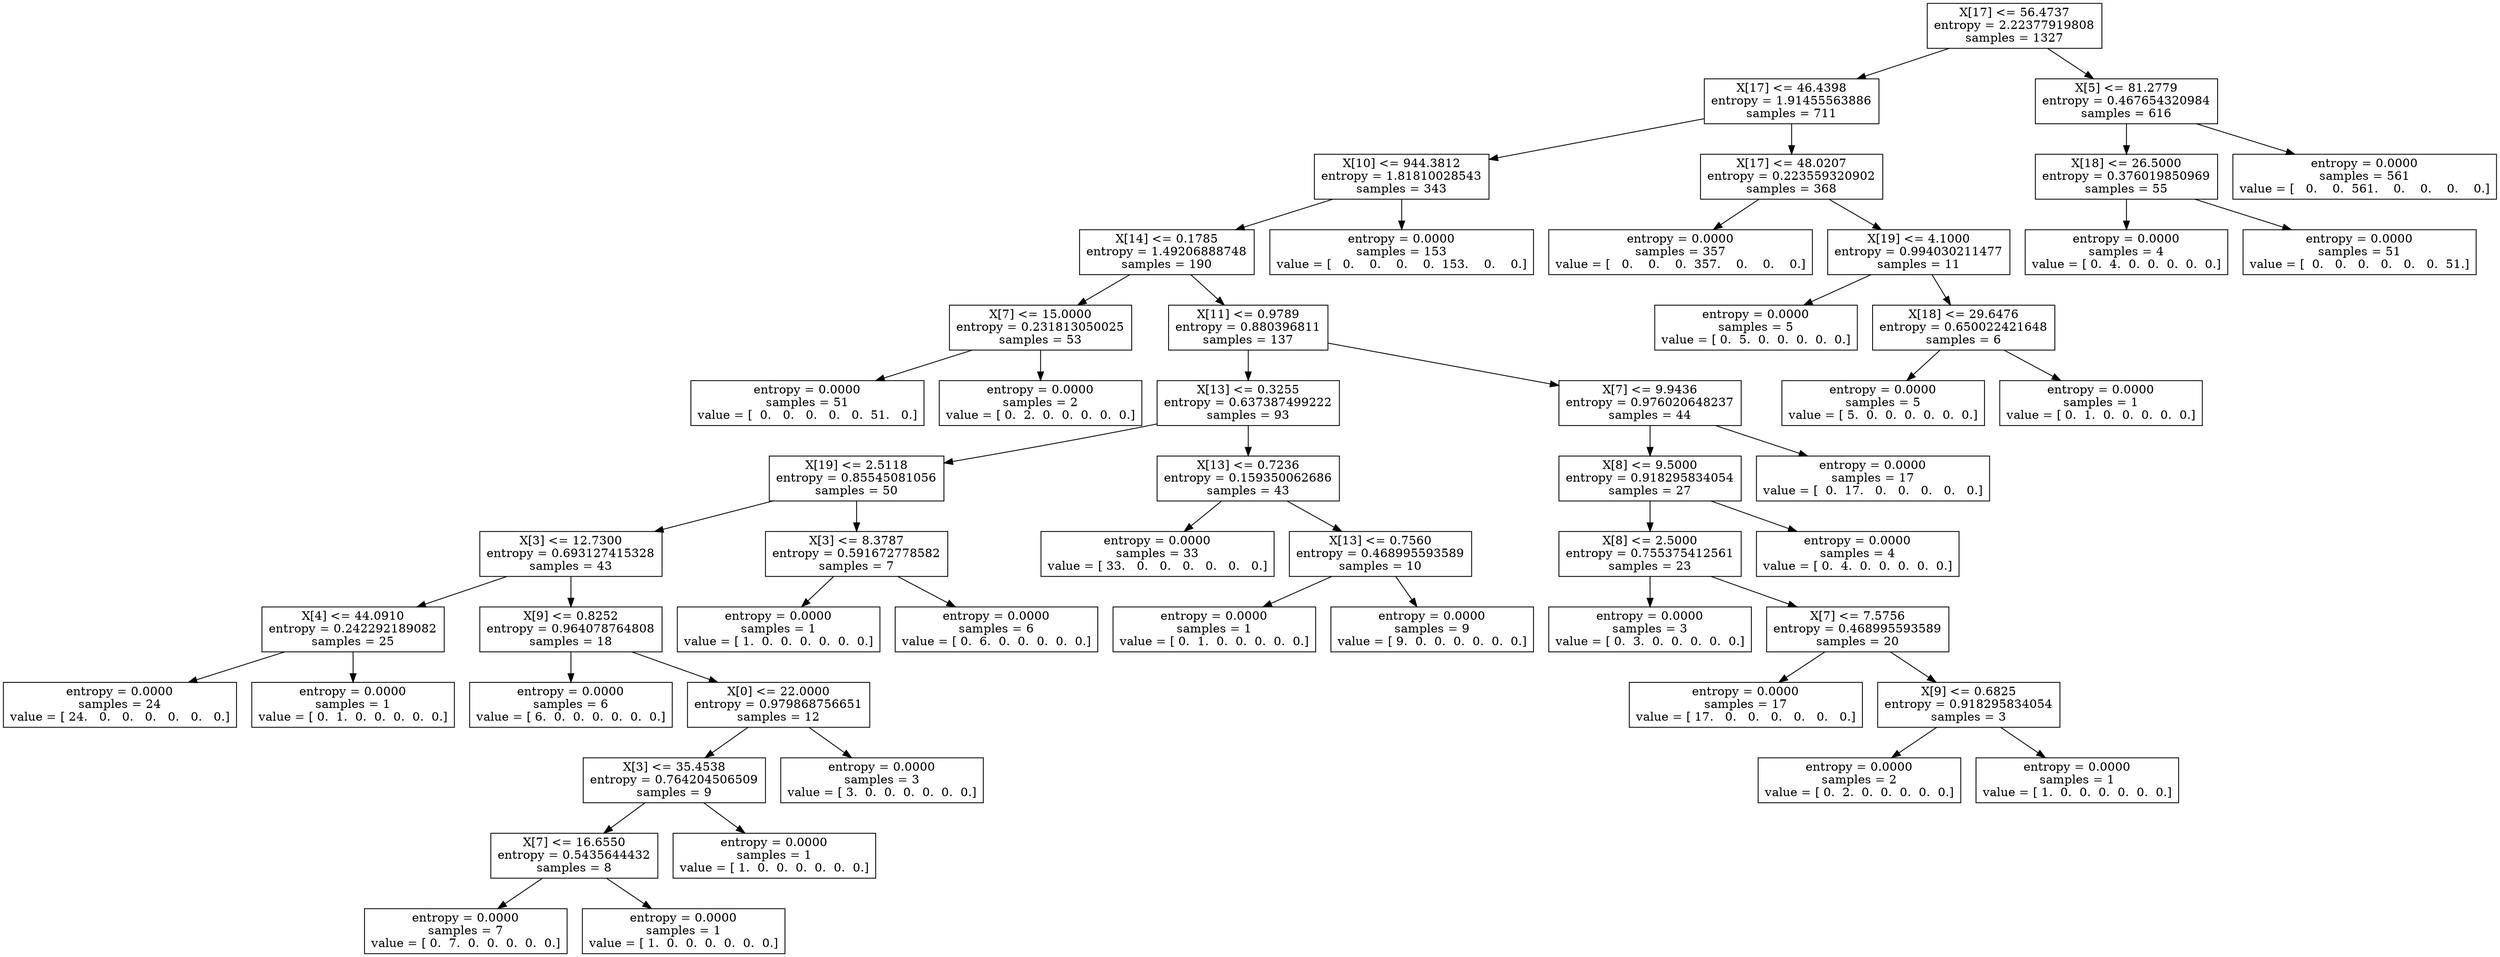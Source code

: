 digraph Tree {
0 [label="X[17] <= 56.4737\nentropy = 2.22377919808\nsamples = 1327", shape="box"] ;
1 [label="X[17] <= 46.4398\nentropy = 1.91455563886\nsamples = 711", shape="box"] ;
0 -> 1 ;
2 [label="X[10] <= 944.3812\nentropy = 1.81810028543\nsamples = 343", shape="box"] ;
1 -> 2 ;
3 [label="X[14] <= 0.1785\nentropy = 1.49206888748\nsamples = 190", shape="box"] ;
2 -> 3 ;
4 [label="X[7] <= 15.0000\nentropy = 0.231813050025\nsamples = 53", shape="box"] ;
3 -> 4 ;
5 [label="entropy = 0.0000\nsamples = 51\nvalue = [  0.   0.   0.   0.   0.  51.   0.]", shape="box"] ;
4 -> 5 ;
6 [label="entropy = 0.0000\nsamples = 2\nvalue = [ 0.  2.  0.  0.  0.  0.  0.]", shape="box"] ;
4 -> 6 ;
7 [label="X[11] <= 0.9789\nentropy = 0.880396811\nsamples = 137", shape="box"] ;
3 -> 7 ;
8 [label="X[13] <= 0.3255\nentropy = 0.637387499222\nsamples = 93", shape="box"] ;
7 -> 8 ;
9 [label="X[19] <= 2.5118\nentropy = 0.85545081056\nsamples = 50", shape="box"] ;
8 -> 9 ;
10 [label="X[3] <= 12.7300\nentropy = 0.693127415328\nsamples = 43", shape="box"] ;
9 -> 10 ;
11 [label="X[4] <= 44.0910\nentropy = 0.242292189082\nsamples = 25", shape="box"] ;
10 -> 11 ;
12 [label="entropy = 0.0000\nsamples = 24\nvalue = [ 24.   0.   0.   0.   0.   0.   0.]", shape="box"] ;
11 -> 12 ;
13 [label="entropy = 0.0000\nsamples = 1\nvalue = [ 0.  1.  0.  0.  0.  0.  0.]", shape="box"] ;
11 -> 13 ;
14 [label="X[9] <= 0.8252\nentropy = 0.964078764808\nsamples = 18", shape="box"] ;
10 -> 14 ;
15 [label="entropy = 0.0000\nsamples = 6\nvalue = [ 6.  0.  0.  0.  0.  0.  0.]", shape="box"] ;
14 -> 15 ;
16 [label="X[0] <= 22.0000\nentropy = 0.979868756651\nsamples = 12", shape="box"] ;
14 -> 16 ;
17 [label="X[3] <= 35.4538\nentropy = 0.764204506509\nsamples = 9", shape="box"] ;
16 -> 17 ;
18 [label="X[7] <= 16.6550\nentropy = 0.5435644432\nsamples = 8", shape="box"] ;
17 -> 18 ;
19 [label="entropy = 0.0000\nsamples = 7\nvalue = [ 0.  7.  0.  0.  0.  0.  0.]", shape="box"] ;
18 -> 19 ;
20 [label="entropy = 0.0000\nsamples = 1\nvalue = [ 1.  0.  0.  0.  0.  0.  0.]", shape="box"] ;
18 -> 20 ;
21 [label="entropy = 0.0000\nsamples = 1\nvalue = [ 1.  0.  0.  0.  0.  0.  0.]", shape="box"] ;
17 -> 21 ;
22 [label="entropy = 0.0000\nsamples = 3\nvalue = [ 3.  0.  0.  0.  0.  0.  0.]", shape="box"] ;
16 -> 22 ;
23 [label="X[3] <= 8.3787\nentropy = 0.591672778582\nsamples = 7", shape="box"] ;
9 -> 23 ;
24 [label="entropy = 0.0000\nsamples = 1\nvalue = [ 1.  0.  0.  0.  0.  0.  0.]", shape="box"] ;
23 -> 24 ;
25 [label="entropy = 0.0000\nsamples = 6\nvalue = [ 0.  6.  0.  0.  0.  0.  0.]", shape="box"] ;
23 -> 25 ;
26 [label="X[13] <= 0.7236\nentropy = 0.159350062686\nsamples = 43", shape="box"] ;
8 -> 26 ;
27 [label="entropy = 0.0000\nsamples = 33\nvalue = [ 33.   0.   0.   0.   0.   0.   0.]", shape="box"] ;
26 -> 27 ;
28 [label="X[13] <= 0.7560\nentropy = 0.468995593589\nsamples = 10", shape="box"] ;
26 -> 28 ;
29 [label="entropy = 0.0000\nsamples = 1\nvalue = [ 0.  1.  0.  0.  0.  0.  0.]", shape="box"] ;
28 -> 29 ;
30 [label="entropy = 0.0000\nsamples = 9\nvalue = [ 9.  0.  0.  0.  0.  0.  0.]", shape="box"] ;
28 -> 30 ;
31 [label="X[7] <= 9.9436\nentropy = 0.976020648237\nsamples = 44", shape="box"] ;
7 -> 31 ;
32 [label="X[8] <= 9.5000\nentropy = 0.918295834054\nsamples = 27", shape="box"] ;
31 -> 32 ;
33 [label="X[8] <= 2.5000\nentropy = 0.755375412561\nsamples = 23", shape="box"] ;
32 -> 33 ;
34 [label="entropy = 0.0000\nsamples = 3\nvalue = [ 0.  3.  0.  0.  0.  0.  0.]", shape="box"] ;
33 -> 34 ;
35 [label="X[7] <= 7.5756\nentropy = 0.468995593589\nsamples = 20", shape="box"] ;
33 -> 35 ;
36 [label="entropy = 0.0000\nsamples = 17\nvalue = [ 17.   0.   0.   0.   0.   0.   0.]", shape="box"] ;
35 -> 36 ;
37 [label="X[9] <= 0.6825\nentropy = 0.918295834054\nsamples = 3", shape="box"] ;
35 -> 37 ;
38 [label="entropy = 0.0000\nsamples = 2\nvalue = [ 0.  2.  0.  0.  0.  0.  0.]", shape="box"] ;
37 -> 38 ;
39 [label="entropy = 0.0000\nsamples = 1\nvalue = [ 1.  0.  0.  0.  0.  0.  0.]", shape="box"] ;
37 -> 39 ;
40 [label="entropy = 0.0000\nsamples = 4\nvalue = [ 0.  4.  0.  0.  0.  0.  0.]", shape="box"] ;
32 -> 40 ;
41 [label="entropy = 0.0000\nsamples = 17\nvalue = [  0.  17.   0.   0.   0.   0.   0.]", shape="box"] ;
31 -> 41 ;
42 [label="entropy = 0.0000\nsamples = 153\nvalue = [   0.    0.    0.    0.  153.    0.    0.]", shape="box"] ;
2 -> 42 ;
43 [label="X[17] <= 48.0207\nentropy = 0.223559320902\nsamples = 368", shape="box"] ;
1 -> 43 ;
44 [label="entropy = 0.0000\nsamples = 357\nvalue = [   0.    0.    0.  357.    0.    0.    0.]", shape="box"] ;
43 -> 44 ;
45 [label="X[19] <= 4.1000\nentropy = 0.994030211477\nsamples = 11", shape="box"] ;
43 -> 45 ;
46 [label="entropy = 0.0000\nsamples = 5\nvalue = [ 0.  5.  0.  0.  0.  0.  0.]", shape="box"] ;
45 -> 46 ;
47 [label="X[18] <= 29.6476\nentropy = 0.650022421648\nsamples = 6", shape="box"] ;
45 -> 47 ;
48 [label="entropy = 0.0000\nsamples = 5\nvalue = [ 5.  0.  0.  0.  0.  0.  0.]", shape="box"] ;
47 -> 48 ;
49 [label="entropy = 0.0000\nsamples = 1\nvalue = [ 0.  1.  0.  0.  0.  0.  0.]", shape="box"] ;
47 -> 49 ;
50 [label="X[5] <= 81.2779\nentropy = 0.467654320984\nsamples = 616", shape="box"] ;
0 -> 50 ;
51 [label="X[18] <= 26.5000\nentropy = 0.376019850969\nsamples = 55", shape="box"] ;
50 -> 51 ;
52 [label="entropy = 0.0000\nsamples = 4\nvalue = [ 0.  4.  0.  0.  0.  0.  0.]", shape="box"] ;
51 -> 52 ;
53 [label="entropy = 0.0000\nsamples = 51\nvalue = [  0.   0.   0.   0.   0.   0.  51.]", shape="box"] ;
51 -> 53 ;
54 [label="entropy = 0.0000\nsamples = 561\nvalue = [   0.    0.  561.    0.    0.    0.    0.]", shape="box"] ;
50 -> 54 ;
}